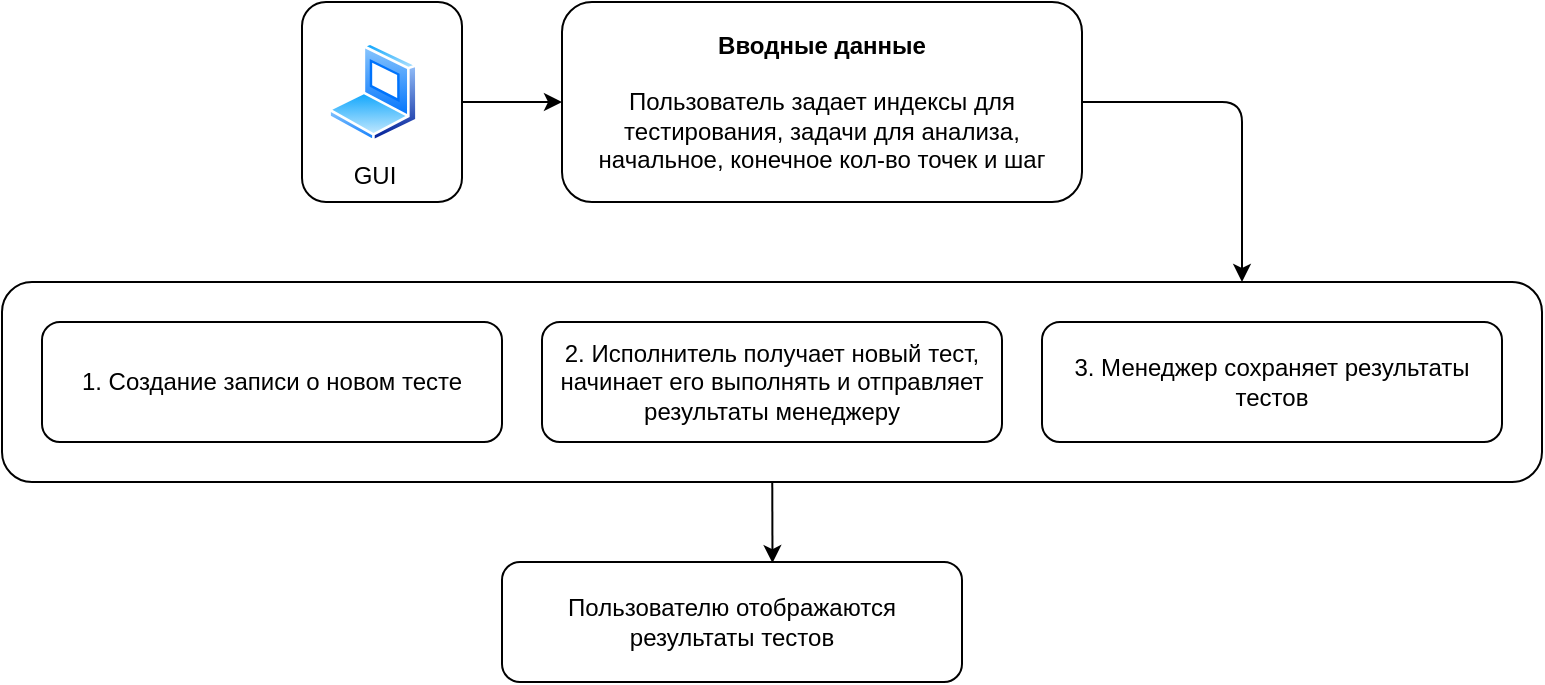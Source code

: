 <mxfile scale="1" border="10">
    <diagram id="6gc_dDvGraEAJdjXZCXU" name="Page-1">
        <mxGraphModel dx="1385" dy="980" grid="1" gridSize="10" guides="1" tooltips="1" connect="1" arrows="1" fold="1" page="1" pageScale="1" pageWidth="827" pageHeight="1169" background="#ffffff" math="0" shadow="0">
            <root>
                <mxCell id="0"/>
                <mxCell id="1" parent="0"/>
                <mxCell id="2" style="edgeStyle=none;html=1;" edge="1" parent="1" source="3" target="6">
                    <mxGeometry relative="1" as="geometry"/>
                </mxCell>
                <mxCell id="3" value="" style="rounded=1;whiteSpace=wrap;html=1;" vertex="1" parent="1">
                    <mxGeometry x="179" y="910" width="80" height="100" as="geometry"/>
                </mxCell>
                <mxCell id="4" value="GUI" style="image;aspect=fixed;perimeter=ellipsePerimeter;html=1;align=center;shadow=0;dashed=0;spacingTop=3;image=img/lib/active_directory/laptop_client.svg;" vertex="1" parent="1">
                    <mxGeometry x="192" y="930" width="45" height="50" as="geometry"/>
                </mxCell>
                <mxCell id="5" style="edgeStyle=orthogonalEdgeStyle;html=1;" edge="1" parent="1" source="6" target="7">
                    <mxGeometry relative="1" as="geometry">
                        <Array as="points">
                            <mxPoint x="649" y="960"/>
                        </Array>
                    </mxGeometry>
                </mxCell>
                <mxCell id="6" value="&lt;b&gt;Вводные данные&lt;/b&gt;&lt;div&gt;&lt;br&gt;&lt;/div&gt;&lt;div&gt;Пользователь задает индексы для тестирования, задачи для анализа, начальное, конечное кол-во точек и шаг&lt;/div&gt;" style="rounded=1;whiteSpace=wrap;html=1;" vertex="1" parent="1">
                    <mxGeometry x="309" y="910" width="260" height="100" as="geometry"/>
                </mxCell>
                <mxCell id="7" value="" style="rounded=1;whiteSpace=wrap;html=1;" vertex="1" parent="1">
                    <mxGeometry x="29" y="1050" width="770" height="100" as="geometry"/>
                </mxCell>
                <mxCell id="8" value="2. Исполнитель получает новый тест, начинает его выполнять и отправляет результаты менеджеру" style="rounded=1;whiteSpace=wrap;html=1;" vertex="1" parent="1">
                    <mxGeometry x="299" y="1070" width="230" height="60" as="geometry"/>
                </mxCell>
                <mxCell id="9" value="3. Менеджер сохраняет результаты тестов" style="rounded=1;whiteSpace=wrap;html=1;" vertex="1" parent="1">
                    <mxGeometry x="549" y="1070" width="230" height="60" as="geometry"/>
                </mxCell>
                <mxCell id="10" value="&lt;span style=&quot;color: rgb(0, 0, 0);&quot;&gt;1. Создание записи о новом тесте&lt;/span&gt;" style="rounded=1;whiteSpace=wrap;html=1;" vertex="1" parent="1">
                    <mxGeometry x="49" y="1070" width="230" height="60" as="geometry"/>
                </mxCell>
                <mxCell id="11" value="Пользователю отображаются результаты тестов" style="rounded=1;whiteSpace=wrap;html=1;" vertex="1" parent="1">
                    <mxGeometry x="279" y="1190" width="230" height="60" as="geometry"/>
                </mxCell>
                <mxCell id="12" style="edgeStyle=none;html=1;entryX=0.588;entryY=0.009;entryDx=0;entryDy=0;entryPerimeter=0;" edge="1" parent="1" source="7" target="11">
                    <mxGeometry relative="1" as="geometry"/>
                </mxCell>
            </root>
        </mxGraphModel>
    </diagram>
</mxfile>